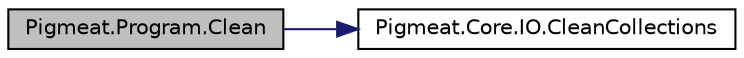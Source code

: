 digraph "Pigmeat.Program.Clean"
{
 // LATEX_PDF_SIZE
  edge [fontname="Helvetica",fontsize="10",labelfontname="Helvetica",labelfontsize="10"];
  node [fontname="Helvetica",fontsize="10",shape=record];
  rankdir="LR";
  Node1 [label="Pigmeat.Program.Clean",height=0.2,width=0.4,color="black", fillcolor="grey75", style="filled", fontcolor="black",tooltip="Clean the Pigmeat output directory"];
  Node1 -> Node2 [color="midnightblue",fontsize="10",style="solid",fontname="Helvetica"];
  Node2 [label="Pigmeat.Core.IO.CleanCollections",height=0.2,width=0.4,color="black", fillcolor="white", style="filled",URL="$class_pigmeat_1_1_core_1_1_i_o.html#a0c35ca471821347e16cd0d36a4af6c2f",tooltip="Clean out the entries field in every collection.json file"];
}
